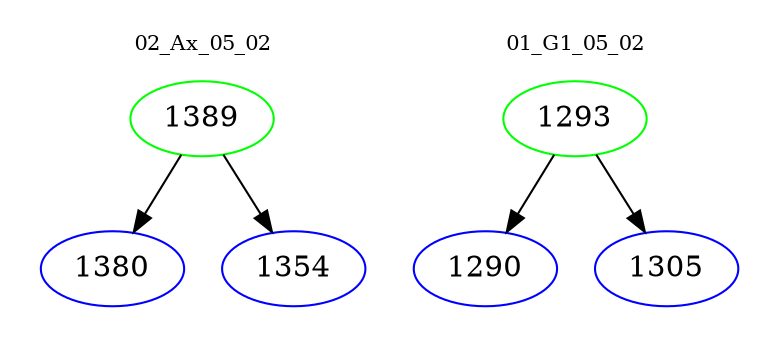 digraph{
subgraph cluster_0 {
color = white
label = "02_Ax_05_02";
fontsize=10;
T0_1389 [label="1389", color="green"]
T0_1389 -> T0_1380 [color="black"]
T0_1380 [label="1380", color="blue"]
T0_1389 -> T0_1354 [color="black"]
T0_1354 [label="1354", color="blue"]
}
subgraph cluster_1 {
color = white
label = "01_G1_05_02";
fontsize=10;
T1_1293 [label="1293", color="green"]
T1_1293 -> T1_1290 [color="black"]
T1_1290 [label="1290", color="blue"]
T1_1293 -> T1_1305 [color="black"]
T1_1305 [label="1305", color="blue"]
}
}
